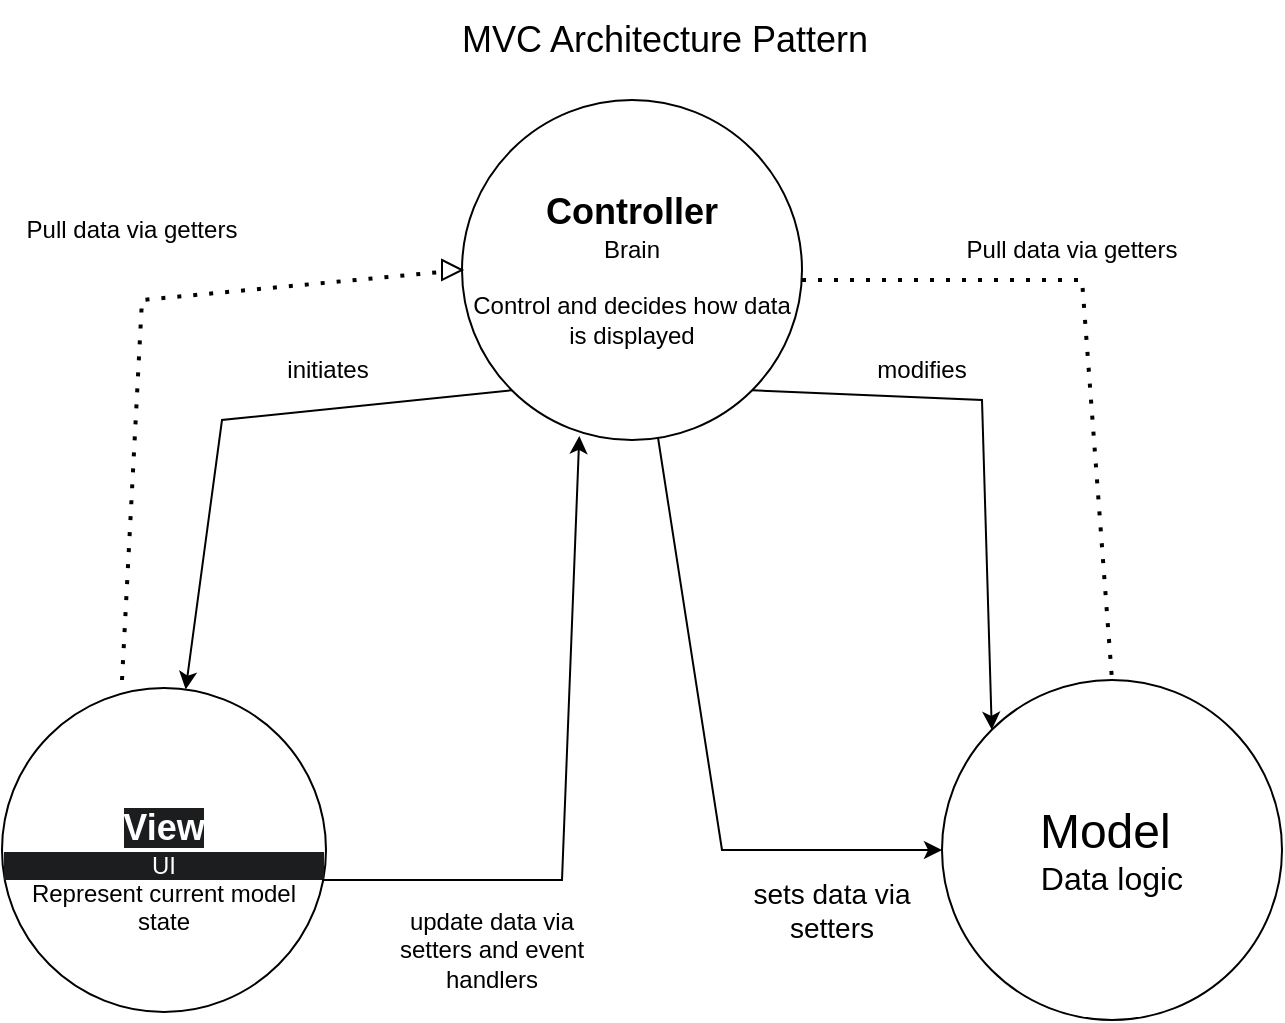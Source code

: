 <mxfile version="26.0.9">
  <diagram name="Page-1" id="6S76kwGDXGIHRmXJg-Zi">
    <mxGraphModel dx="649" dy="702" grid="1" gridSize="10" guides="1" tooltips="1" connect="1" arrows="1" fold="1" page="1" pageScale="1" pageWidth="850" pageHeight="1100" math="0" shadow="0">
      <root>
        <mxCell id="0" />
        <mxCell id="1" parent="0" />
        <mxCell id="FgygVvxz9dim6KTfVO1d-1" value="&lt;font style=&quot;font-size: 18px;&quot;&gt;MVC Architecture Pattern&lt;/font&gt;" style="text;html=1;align=center;verticalAlign=middle;whiteSpace=wrap;rounded=0;" vertex="1" parent="1">
          <mxGeometry x="293" y="20" width="277" height="40" as="geometry" />
        </mxCell>
        <mxCell id="FgygVvxz9dim6KTfVO1d-2" value="&lt;font style=&quot;font-size: 18px;&quot;&gt;&lt;br&gt;&lt;b style=&quot;forced-color-adjust: none; color: rgb(255, 255, 255); font-family: Helvetica; font-style: normal; font-variant-ligatures: normal; font-variant-caps: normal; letter-spacing: normal; orphans: 2; text-align: center; text-indent: 0px; text-transform: none; widows: 2; word-spacing: 0px; -webkit-text-stroke-width: 0px; white-space: normal; background-color: rgb(27, 29, 30); text-decoration-thickness: initial; text-decoration-style: initial; text-decoration-color: initial; box-shadow: none !important;&quot;&gt;&lt;font style=&quot;forced-color-adjust: none; box-shadow: none !important;&quot;&gt;View&lt;/font&gt;&lt;/b&gt;&lt;/font&gt;&lt;div style=&quot;forced-color-adjust: none; color: rgb(255, 255, 255); font-family: Helvetica; font-size: 12px; font-style: normal; font-variant-ligatures: normal; font-variant-caps: normal; font-weight: 400; letter-spacing: normal; orphans: 2; text-align: center; text-indent: 0px; text-transform: none; widows: 2; word-spacing: 0px; -webkit-text-stroke-width: 0px; white-space: normal; background-color: rgb(27, 29, 30); text-decoration-thickness: initial; text-decoration-style: initial; text-decoration-color: initial; box-shadow: none !important;&quot;&gt;UI&lt;/div&gt;&lt;div&gt;Represent current model state&lt;/div&gt;" style="ellipse;whiteSpace=wrap;html=1;aspect=fixed;" vertex="1" parent="1">
          <mxGeometry x="100" y="364" width="162" height="162" as="geometry" />
        </mxCell>
        <mxCell id="FgygVvxz9dim6KTfVO1d-9" style="edgeStyle=none;rounded=0;orthogonalLoop=1;jettySize=auto;html=1;entryX=0;entryY=0;entryDx=0;entryDy=0;exitX=1;exitY=1;exitDx=0;exitDy=0;" edge="1" parent="1" source="FgygVvxz9dim6KTfVO1d-3" target="FgygVvxz9dim6KTfVO1d-4">
          <mxGeometry relative="1" as="geometry">
            <mxPoint x="650" y="155" as="targetPoint" />
            <Array as="points">
              <mxPoint x="590" y="220" />
            </Array>
          </mxGeometry>
        </mxCell>
        <mxCell id="FgygVvxz9dim6KTfVO1d-3" value="&lt;b&gt;&lt;font style=&quot;font-size: 18px;&quot;&gt;Controller&lt;/font&gt;&lt;/b&gt;&lt;div&gt;Brain&lt;/div&gt;&lt;div&gt;&lt;br&gt;&lt;/div&gt;&lt;div&gt;Control and decides how data is displayed&lt;/div&gt;" style="ellipse;whiteSpace=wrap;html=1;aspect=fixed;" vertex="1" parent="1">
          <mxGeometry x="330" y="70" width="170" height="170" as="geometry" />
        </mxCell>
        <mxCell id="FgygVvxz9dim6KTfVO1d-4" value="&lt;font style=&quot;font-size: 24px;&quot;&gt;&lt;font style=&quot;&quot;&gt;Model&lt;/font&gt;&amp;nbsp;&lt;/font&gt;&lt;div&gt;&lt;font size=&quot;3&quot;&gt;Data logic&lt;/font&gt;&lt;/div&gt;" style="ellipse;whiteSpace=wrap;html=1;aspect=fixed;" vertex="1" parent="1">
          <mxGeometry x="570" y="360" width="170" height="170" as="geometry" />
        </mxCell>
        <mxCell id="FgygVvxz9dim6KTfVO1d-6" value="initiates" style="text;html=1;align=center;verticalAlign=middle;whiteSpace=wrap;rounded=0;" vertex="1" parent="1">
          <mxGeometry x="233" y="190" width="60" height="30" as="geometry" />
        </mxCell>
        <mxCell id="FgygVvxz9dim6KTfVO1d-8" value="Pull data via getters" style="text;html=1;align=center;verticalAlign=middle;whiteSpace=wrap;rounded=0;" vertex="1" parent="1">
          <mxGeometry x="100" y="120" width="130" height="30" as="geometry" />
        </mxCell>
        <mxCell id="FgygVvxz9dim6KTfVO1d-10" value="modifies" style="text;html=1;align=center;verticalAlign=middle;whiteSpace=wrap;rounded=0;" vertex="1" parent="1">
          <mxGeometry x="530" y="190" width="60" height="30" as="geometry" />
        </mxCell>
        <mxCell id="FgygVvxz9dim6KTfVO1d-12" value="" style="endArrow=none;dashed=1;html=1;dashPattern=1 3;strokeWidth=2;rounded=0;entryX=0;entryY=0.5;entryDx=0;entryDy=0;" edge="1" parent="1" target="FgygVvxz9dim6KTfVO1d-3">
          <mxGeometry width="50" height="50" relative="1" as="geometry">
            <mxPoint x="160" y="360" as="sourcePoint" />
            <mxPoint x="220" y="160" as="targetPoint" />
            <Array as="points">
              <mxPoint x="170" y="170" />
            </Array>
          </mxGeometry>
        </mxCell>
        <mxCell id="FgygVvxz9dim6KTfVO1d-13" value="" style="endArrow=classic;html=1;rounded=0;exitX=0;exitY=1;exitDx=0;exitDy=0;" edge="1" parent="1" source="FgygVvxz9dim6KTfVO1d-3" target="FgygVvxz9dim6KTfVO1d-2">
          <mxGeometry width="50" height="50" relative="1" as="geometry">
            <mxPoint x="290" y="370" as="sourcePoint" />
            <mxPoint x="340" y="320" as="targetPoint" />
            <Array as="points">
              <mxPoint x="210" y="230" />
            </Array>
          </mxGeometry>
        </mxCell>
        <mxCell id="FgygVvxz9dim6KTfVO1d-14" value="" style="triangle;whiteSpace=wrap;html=1;" vertex="1" parent="1">
          <mxGeometry x="320" y="150" width="10" height="10" as="geometry" />
        </mxCell>
        <mxCell id="FgygVvxz9dim6KTfVO1d-16" value="" style="endArrow=none;dashed=1;html=1;dashPattern=1 3;strokeWidth=2;rounded=0;entryX=0.5;entryY=0;entryDx=0;entryDy=0;" edge="1" parent="1" target="FgygVvxz9dim6KTfVO1d-4">
          <mxGeometry width="50" height="50" relative="1" as="geometry">
            <mxPoint x="500" y="160" as="sourcePoint" />
            <mxPoint x="550" y="110" as="targetPoint" />
            <Array as="points">
              <mxPoint x="640" y="160" />
            </Array>
          </mxGeometry>
        </mxCell>
        <mxCell id="FgygVvxz9dim6KTfVO1d-17" value="Pull data via getters" style="text;html=1;align=center;verticalAlign=middle;whiteSpace=wrap;rounded=0;" vertex="1" parent="1">
          <mxGeometry x="570" y="130" width="130" height="30" as="geometry" />
        </mxCell>
        <mxCell id="FgygVvxz9dim6KTfVO1d-19" value="" style="endArrow=classic;html=1;rounded=0;entryX=0.345;entryY=0.988;entryDx=0;entryDy=0;entryPerimeter=0;" edge="1" parent="1" target="FgygVvxz9dim6KTfVO1d-3">
          <mxGeometry width="50" height="50" relative="1" as="geometry">
            <mxPoint x="260" y="460" as="sourcePoint" />
            <mxPoint x="310" y="410" as="targetPoint" />
            <Array as="points">
              <mxPoint x="380" y="460" />
            </Array>
          </mxGeometry>
        </mxCell>
        <mxCell id="FgygVvxz9dim6KTfVO1d-20" value="update data via setters and event handlers" style="text;html=1;align=center;verticalAlign=middle;whiteSpace=wrap;rounded=0;" vertex="1" parent="1">
          <mxGeometry x="290" y="470" width="110" height="50" as="geometry" />
        </mxCell>
        <mxCell id="FgygVvxz9dim6KTfVO1d-21" value="" style="endArrow=classic;html=1;rounded=0;entryX=0;entryY=0.5;entryDx=0;entryDy=0;" edge="1" parent="1" source="FgygVvxz9dim6KTfVO1d-3" target="FgygVvxz9dim6KTfVO1d-4">
          <mxGeometry width="50" height="50" relative="1" as="geometry">
            <mxPoint x="480" y="450" as="sourcePoint" />
            <mxPoint x="530" y="400" as="targetPoint" />
            <Array as="points">
              <mxPoint x="460" y="445" />
            </Array>
          </mxGeometry>
        </mxCell>
        <mxCell id="FgygVvxz9dim6KTfVO1d-22" value="&lt;font style=&quot;font-size: 14px;&quot;&gt;sets data via setters&lt;/font&gt;" style="text;html=1;align=center;verticalAlign=middle;whiteSpace=wrap;rounded=0;" vertex="1" parent="1">
          <mxGeometry x="460" y="450" width="110" height="50" as="geometry" />
        </mxCell>
      </root>
    </mxGraphModel>
  </diagram>
</mxfile>

